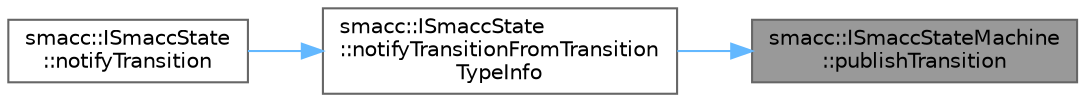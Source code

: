 digraph "smacc::ISmaccStateMachine::publishTransition"
{
 // LATEX_PDF_SIZE
  bgcolor="transparent";
  edge [fontname=Helvetica,fontsize=10,labelfontname=Helvetica,labelfontsize=10];
  node [fontname=Helvetica,fontsize=10,shape=box,height=0.2,width=0.4];
  rankdir="RL";
  Node1 [label="smacc::ISmaccStateMachine\l::publishTransition",height=0.2,width=0.4,color="gray40", fillcolor="grey60", style="filled", fontcolor="black",tooltip=" "];
  Node1 -> Node2 [dir="back",color="steelblue1",style="solid"];
  Node2 [label="smacc::ISmaccState\l::notifyTransitionFromTransition\lTypeInfo",height=0.2,width=0.4,color="grey40", fillcolor="white", style="filled",URL="$classsmacc_1_1ISmaccState.html#acb3dd7d402c634004ae3b67a01169438",tooltip=" "];
  Node2 -> Node3 [dir="back",color="steelblue1",style="solid"];
  Node3 [label="smacc::ISmaccState\l::notifyTransition",height=0.2,width=0.4,color="grey40", fillcolor="white", style="filled",URL="$classsmacc_1_1ISmaccState.html#a98df316afd79180d3c27a15a7d5dd1cf",tooltip=" "];
}
